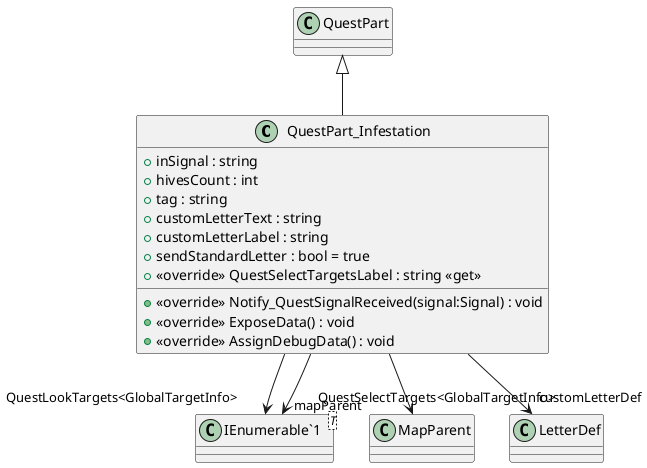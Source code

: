 @startuml
class QuestPart_Infestation {
    + inSignal : string
    + hivesCount : int
    + tag : string
    + customLetterText : string
    + customLetterLabel : string
    + sendStandardLetter : bool = true
    + <<override>> QuestSelectTargetsLabel : string <<get>>
    + <<override>> Notify_QuestSignalReceived(signal:Signal) : void
    + <<override>> ExposeData() : void
    + <<override>> AssignDebugData() : void
}
class "IEnumerable`1"<T> {
}
QuestPart <|-- QuestPart_Infestation
QuestPart_Infestation --> "mapParent" MapParent
QuestPart_Infestation --> "customLetterDef" LetterDef
QuestPart_Infestation --> "QuestLookTargets<GlobalTargetInfo>" "IEnumerable`1"
QuestPart_Infestation --> "QuestSelectTargets<GlobalTargetInfo>" "IEnumerable`1"
@enduml
